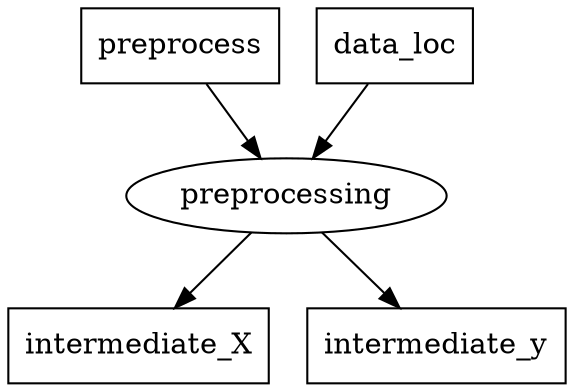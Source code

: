 digraph source {
	 3 [label="preprocess" shape=box]
	 4 [label="data_loc" shape=box]
	 2 [label="preprocessing" shape=ellipse]
	 0 [label="intermediate_X" shape=box]
	 1 [label="intermediate_y" shape=box]
	3 -> 2
	4 -> 2
	2 -> 0
	2 -> 1
}
